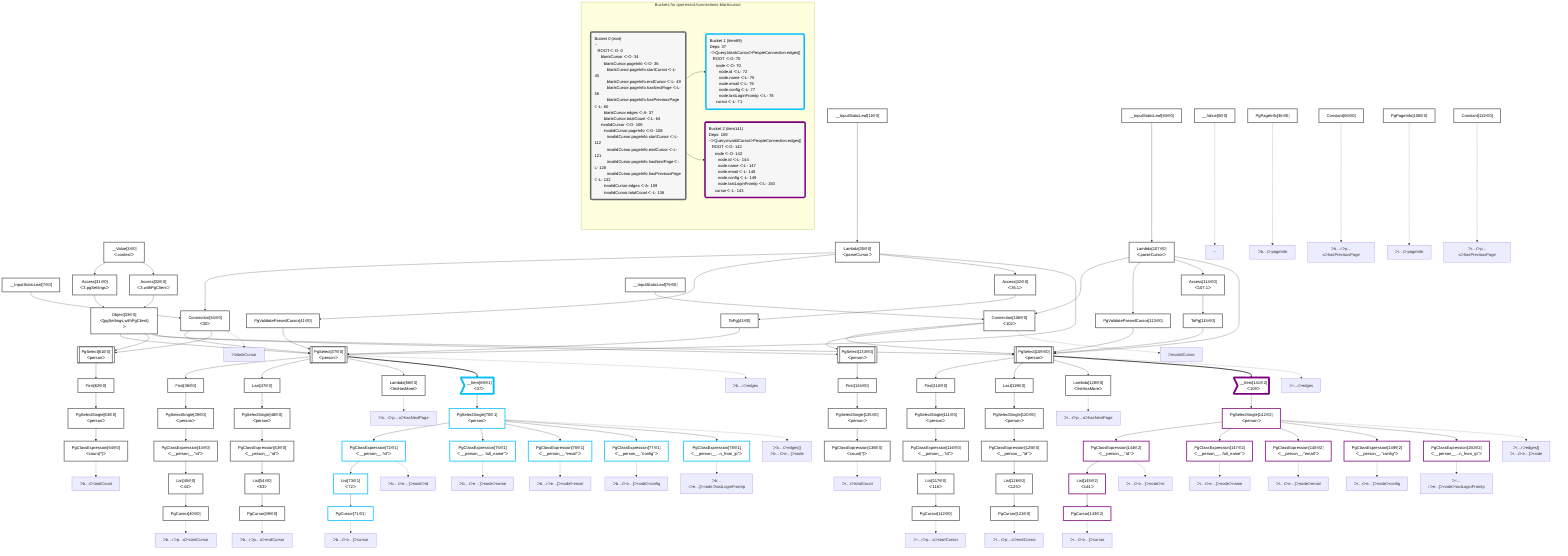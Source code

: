graph TD
    classDef path fill:#eee,stroke:#000,color:#000
    classDef plan fill:#fff,stroke-width:3px,color:#000
    classDef itemplan fill:#fff,stroke-width:6px,color:#000
    classDef sideeffectplan fill:#f00,stroke-width:6px,color:#000
    classDef bucket fill:#f6f6f6,color:#000,stroke-width:6px,text-align:left


    %% define plans
    __Value0["__Value[0∈0]"]:::plan
    __Value3["__Value[3∈0]<br />ᐸcontextᐳ"]:::plan
    __InputStaticLeaf7["__InputStaticLeaf[7∈0]"]:::plan
    __InputStaticLeaf11["__InputStaticLeaf[11∈0]"]:::plan
    Access31["Access[31∈0]<br />ᐸ3.pgSettingsᐳ"]:::plan
    Access32["Access[32∈0]<br />ᐸ3.withPgClientᐳ"]:::plan
    Object33["Object[33∈0]<br />ᐸ{pgSettings,withPgClient}ᐳ"]:::plan
    Lambda35["Lambda[35∈0]<br />ᐸparseCursorᐳ"]:::plan
    Connection34["Connection[34∈0]<br />ᐸ30ᐳ"]:::plan
    PgPageInfo36["PgPageInfo[36∈0]"]:::plan
    PgValidateParsedCursor41["PgValidateParsedCursor[41∈0]"]:::plan
    Access42["Access[42∈0]<br />ᐸ35.1ᐳ"]:::plan
    ToPg43["ToPg[43∈0]"]:::plan
    PgSelect37[["PgSelect[37∈0]<br />ᐸpersonᐳ"]]:::plan
    First38["First[38∈0]"]:::plan
    PgSelectSingle39["PgSelectSingle[39∈0]<br />ᐸpersonᐳ"]:::plan
    PgClassExpression44["PgClassExpression[44∈0]<br />ᐸ__person__.”id”ᐳ"]:::plan
    List45["List[45∈0]<br />ᐸ44ᐳ"]:::plan
    PgCursor40["PgCursor[40∈0]"]:::plan
    Last47["Last[47∈0]"]:::plan
    PgSelectSingle48["PgSelectSingle[48∈0]<br />ᐸpersonᐳ"]:::plan
    PgClassExpression53["PgClassExpression[53∈0]<br />ᐸ__person__.”id”ᐳ"]:::plan
    List54["List[54∈0]<br />ᐸ53ᐳ"]:::plan
    PgCursor49["PgCursor[49∈0]"]:::plan
    Lambda56["Lambda[56∈0]<br />ᐸlistHasMoreᐳ"]:::plan
    Constant60["Constant[60∈0]"]:::plan
    PgSelect61[["PgSelect[61∈0]<br />ᐸpersonᐳ"]]:::plan
    First62["First[62∈0]"]:::plan
    PgSelectSingle63["PgSelectSingle[63∈0]<br />ᐸpersonᐳ"]:::plan
    PgClassExpression64["PgClassExpression[64∈0]<br />ᐸcount(*)ᐳ"]:::plan
    __Item69>"__Item[69∈1]<br />ᐸ37ᐳ"]:::itemplan
    PgSelectSingle70["PgSelectSingle[70∈1]<br />ᐸpersonᐳ"]:::plan
    PgClassExpression72["PgClassExpression[72∈1]<br />ᐸ__person__.”id”ᐳ"]:::plan
    List73["List[73∈1]<br />ᐸ72ᐳ"]:::plan
    PgCursor71["PgCursor[71∈1]"]:::plan
    PgClassExpression75["PgClassExpression[75∈1]<br />ᐸ__person__...full_name”ᐳ"]:::plan
    PgClassExpression76["PgClassExpression[76∈1]<br />ᐸ__person__.”email”ᐳ"]:::plan
    PgClassExpression77["PgClassExpression[77∈1]<br />ᐸ__person__.”config”ᐳ"]:::plan
    PgClassExpression78["PgClassExpression[78∈1]<br />ᐸ__person__...n_from_ip”ᐳ"]:::plan
    __InputStaticLeaf79["__InputStaticLeaf[79∈0]"]:::plan
    __InputStaticLeaf83["__InputStaticLeaf[83∈0]"]:::plan
    Lambda107["Lambda[107∈0]<br />ᐸparseCursorᐳ"]:::plan
    Connection106["Connection[106∈0]<br />ᐸ102ᐳ"]:::plan
    PgPageInfo108["PgPageInfo[108∈0]"]:::plan
    PgValidateParsedCursor113["PgValidateParsedCursor[113∈0]"]:::plan
    Access114["Access[114∈0]<br />ᐸ107.1ᐳ"]:::plan
    ToPg115["ToPg[115∈0]"]:::plan
    PgSelect109[["PgSelect[109∈0]<br />ᐸpersonᐳ"]]:::plan
    First110["First[110∈0]"]:::plan
    PgSelectSingle111["PgSelectSingle[111∈0]<br />ᐸpersonᐳ"]:::plan
    PgClassExpression116["PgClassExpression[116∈0]<br />ᐸ__person__.”id”ᐳ"]:::plan
    List117["List[117∈0]<br />ᐸ116ᐳ"]:::plan
    PgCursor112["PgCursor[112∈0]"]:::plan
    Last119["Last[119∈0]"]:::plan
    PgSelectSingle120["PgSelectSingle[120∈0]<br />ᐸpersonᐳ"]:::plan
    PgClassExpression125["PgClassExpression[125∈0]<br />ᐸ__person__.”id”ᐳ"]:::plan
    List126["List[126∈0]<br />ᐸ125ᐳ"]:::plan
    PgCursor121["PgCursor[121∈0]"]:::plan
    Lambda128["Lambda[128∈0]<br />ᐸlistHasMoreᐳ"]:::plan
    Constant132["Constant[132∈0]"]:::plan
    PgSelect133[["PgSelect[133∈0]<br />ᐸpersonᐳ"]]:::plan
    First134["First[134∈0]"]:::plan
    PgSelectSingle135["PgSelectSingle[135∈0]<br />ᐸpersonᐳ"]:::plan
    PgClassExpression136["PgClassExpression[136∈0]<br />ᐸcount(*)ᐳ"]:::plan
    __Item141>"__Item[141∈2]<br />ᐸ109ᐳ"]:::itemplan
    PgSelectSingle142["PgSelectSingle[142∈2]<br />ᐸpersonᐳ"]:::plan
    PgClassExpression144["PgClassExpression[144∈2]<br />ᐸ__person__.”id”ᐳ"]:::plan
    List145["List[145∈2]<br />ᐸ144ᐳ"]:::plan
    PgCursor143["PgCursor[143∈2]"]:::plan
    PgClassExpression147["PgClassExpression[147∈2]<br />ᐸ__person__...full_name”ᐳ"]:::plan
    PgClassExpression148["PgClassExpression[148∈2]<br />ᐸ__person__.”email”ᐳ"]:::plan
    PgClassExpression149["PgClassExpression[149∈2]<br />ᐸ__person__.”config”ᐳ"]:::plan
    PgClassExpression150["PgClassExpression[150∈2]<br />ᐸ__person__...n_from_ip”ᐳ"]:::plan

    %% plan dependencies
    __Value3 --> Access31
    __Value3 --> Access32
    Access31 & Access32 --> Object33
    __InputStaticLeaf11 --> Lambda35
    __InputStaticLeaf7 & Lambda35 --> Connection34
    Lambda35 --> PgValidateParsedCursor41
    Lambda35 --> Access42
    Access42 --> ToPg43
    Object33 & Connection34 & Lambda35 & PgValidateParsedCursor41 & ToPg43 --> PgSelect37
    PgSelect37 --> First38
    First38 --> PgSelectSingle39
    PgSelectSingle39 --> PgClassExpression44
    PgClassExpression44 --> List45
    List45 --> PgCursor40
    PgSelect37 --> Last47
    Last47 --> PgSelectSingle48
    PgSelectSingle48 --> PgClassExpression53
    PgClassExpression53 --> List54
    List54 --> PgCursor49
    PgSelect37 --> Lambda56
    Object33 & Connection34 --> PgSelect61
    PgSelect61 --> First62
    First62 --> PgSelectSingle63
    PgSelectSingle63 --> PgClassExpression64
    PgSelect37 ==> __Item69
    __Item69 --> PgSelectSingle70
    PgSelectSingle70 --> PgClassExpression72
    PgClassExpression72 --> List73
    List73 --> PgCursor71
    PgSelectSingle70 --> PgClassExpression75
    PgSelectSingle70 --> PgClassExpression76
    PgSelectSingle70 --> PgClassExpression77
    PgSelectSingle70 --> PgClassExpression78
    __InputStaticLeaf83 --> Lambda107
    __InputStaticLeaf79 & Lambda107 --> Connection106
    Lambda107 --> PgValidateParsedCursor113
    Lambda107 --> Access114
    Access114 --> ToPg115
    Object33 & Connection106 & Lambda107 & PgValidateParsedCursor113 & ToPg115 --> PgSelect109
    PgSelect109 --> First110
    First110 --> PgSelectSingle111
    PgSelectSingle111 --> PgClassExpression116
    PgClassExpression116 --> List117
    List117 --> PgCursor112
    PgSelect109 --> Last119
    Last119 --> PgSelectSingle120
    PgSelectSingle120 --> PgClassExpression125
    PgClassExpression125 --> List126
    List126 --> PgCursor121
    PgSelect109 --> Lambda128
    Object33 & Connection106 --> PgSelect133
    PgSelect133 --> First134
    First134 --> PgSelectSingle135
    PgSelectSingle135 --> PgClassExpression136
    PgSelect109 ==> __Item141
    __Item141 --> PgSelectSingle142
    PgSelectSingle142 --> PgClassExpression144
    PgClassExpression144 --> List145
    List145 --> PgCursor143
    PgSelectSingle142 --> PgClassExpression147
    PgSelectSingle142 --> PgClassExpression148
    PgSelectSingle142 --> PgClassExpression149
    PgSelectSingle142 --> PgClassExpression150

    %% plan-to-path relationships
    P0["~"]
    __Value0 -.-> P0
    P34["ᐳblankCursor"]
    Connection34 -.-> P34
    P36["ᐳb…rᐳpageInfo"]
    PgPageInfo36 -.-> P36
    P37["ᐳb…rᐳedges"]
    PgSelect37 -.-> P37
    P40["ᐳb…rᐳp…oᐳstartCursor"]
    PgCursor40 -.-> P40
    P49["ᐳb…rᐳp…oᐳendCursor"]
    PgCursor49 -.-> P49
    P56["ᐳb…rᐳp…oᐳhasNextPage"]
    Lambda56 -.-> P56
    P60["ᐳb…rᐳp…oᐳhasPreviousPage"]
    Constant60 -.-> P60
    P64["ᐳb…rᐳtotalCount"]
    PgClassExpression64 -.-> P64
    P70["ᐳb…rᐳedges[]<br />ᐳb…rᐳe…]ᐳnode"]
    PgSelectSingle70 -.-> P70
    P71["ᐳb…rᐳe…]ᐳcursor"]
    PgCursor71 -.-> P71
    P72["ᐳb…rᐳe…]ᐳnodeᐳid"]
    PgClassExpression72 -.-> P72
    P75["ᐳb…rᐳe…]ᐳnodeᐳname"]
    PgClassExpression75 -.-> P75
    P76["ᐳb…rᐳe…]ᐳnodeᐳemail"]
    PgClassExpression76 -.-> P76
    P77["ᐳb…rᐳe…]ᐳnodeᐳconfig"]
    PgClassExpression77 -.-> P77
    P78["ᐳb…rᐳe…]ᐳnodeᐳlastLoginFromIp"]
    PgClassExpression78 -.-> P78
    P106["ᐳinvalidCursor"]
    Connection106 -.-> P106
    P108["ᐳi…rᐳpageInfo"]
    PgPageInfo108 -.-> P108
    P109["ᐳi…rᐳedges"]
    PgSelect109 -.-> P109
    P112["ᐳi…rᐳp…oᐳstartCursor"]
    PgCursor112 -.-> P112
    P121["ᐳi…rᐳp…oᐳendCursor"]
    PgCursor121 -.-> P121
    P128["ᐳi…rᐳp…oᐳhasNextPage"]
    Lambda128 -.-> P128
    P132["ᐳi…rᐳp…oᐳhasPreviousPage"]
    Constant132 -.-> P132
    P136["ᐳi…rᐳtotalCount"]
    PgClassExpression136 -.-> P136
    P142["ᐳi…rᐳedges[]<br />ᐳi…rᐳe…]ᐳnode"]
    PgSelectSingle142 -.-> P142
    P143["ᐳi…rᐳe…]ᐳcursor"]
    PgCursor143 -.-> P143
    P144["ᐳi…rᐳe…]ᐳnodeᐳid"]
    PgClassExpression144 -.-> P144
    P147["ᐳi…rᐳe…]ᐳnodeᐳname"]
    PgClassExpression147 -.-> P147
    P148["ᐳi…rᐳe…]ᐳnodeᐳemail"]
    PgClassExpression148 -.-> P148
    P149["ᐳi…rᐳe…]ᐳnodeᐳconfig"]
    PgClassExpression149 -.-> P149
    P150["ᐳi…rᐳe…]ᐳnodeᐳlastLoginFromIp"]
    PgClassExpression150 -.-> P150

    subgraph "Buckets for queries/v4/connections-blankcursor"
    Bucket0("Bucket 0 (root)<br />~<br />⠀ROOT ᐸ-O- 0<br />⠀⠀blankCursor ᐸ-O- 34<br />⠀⠀⠀blankCursor.pageInfo ᐸ-O- 36<br />⠀⠀⠀⠀blankCursor.pageInfo.startCursor ᐸ-L- 40<br />⠀⠀⠀⠀blankCursor.pageInfo.endCursor ᐸ-L- 49<br />⠀⠀⠀⠀blankCursor.pageInfo.hasNextPage ᐸ-L- 56<br />⠀⠀⠀⠀blankCursor.pageInfo.hasPreviousPage ᐸ-L- 60<br />⠀⠀⠀blankCursor.edges ᐸ-A- 37<br />⠀⠀⠀blankCursor.totalCount ᐸ-L- 64<br />⠀⠀invalidCursor ᐸ-O- 106<br />⠀⠀⠀invalidCursor.pageInfo ᐸ-O- 108<br />⠀⠀⠀⠀invalidCursor.pageInfo.startCursor ᐸ-L- 112<br />⠀⠀⠀⠀invalidCursor.pageInfo.endCursor ᐸ-L- 121<br />⠀⠀⠀⠀invalidCursor.pageInfo.hasNextPage ᐸ-L- 128<br />⠀⠀⠀⠀invalidCursor.pageInfo.hasPreviousPage ᐸ-L- 132<br />⠀⠀⠀invalidCursor.edges ᐸ-A- 109<br />⠀⠀⠀invalidCursor.totalCount ᐸ-L- 136"):::bucket
    classDef bucket0 stroke:#696969
    class Bucket0,__Value0,__Value3,__InputStaticLeaf7,__InputStaticLeaf11,Access31,Access32,Object33,Connection34,Lambda35,PgPageInfo36,PgSelect37,First38,PgSelectSingle39,PgCursor40,PgValidateParsedCursor41,Access42,ToPg43,PgClassExpression44,List45,Last47,PgSelectSingle48,PgCursor49,PgClassExpression53,List54,Lambda56,Constant60,PgSelect61,First62,PgSelectSingle63,PgClassExpression64,__InputStaticLeaf79,__InputStaticLeaf83,Connection106,Lambda107,PgPageInfo108,PgSelect109,First110,PgSelectSingle111,PgCursor112,PgValidateParsedCursor113,Access114,ToPg115,PgClassExpression116,List117,Last119,PgSelectSingle120,PgCursor121,PgClassExpression125,List126,Lambda128,Constant132,PgSelect133,First134,PgSelectSingle135,PgClassExpression136 bucket0
    Bucket1("Bucket 1 (item69)<br />Deps: 37<br />~ᐳQuery.blankCursorᐳPeopleConnection.edges[]<br />⠀ROOT ᐸ-O- 70<br />⠀⠀node ᐸ-O- 70<br />⠀⠀⠀node.id ᐸ-L- 72<br />⠀⠀⠀node.name ᐸ-L- 75<br />⠀⠀⠀node.email ᐸ-L- 76<br />⠀⠀⠀node.config ᐸ-L- 77<br />⠀⠀⠀node.lastLoginFromIp ᐸ-L- 78<br />⠀⠀cursor ᐸ-L- 71"):::bucket
    classDef bucket1 stroke:#00bfff
    class Bucket1,__Item69,PgSelectSingle70,PgCursor71,PgClassExpression72,List73,PgClassExpression75,PgClassExpression76,PgClassExpression77,PgClassExpression78 bucket1
    Bucket2("Bucket 2 (item141)<br />Deps: 109<br />~ᐳQuery.invalidCursorᐳPeopleConnection.edges[]<br />⠀ROOT ᐸ-O- 142<br />⠀⠀node ᐸ-O- 142<br />⠀⠀⠀node.id ᐸ-L- 144<br />⠀⠀⠀node.name ᐸ-L- 147<br />⠀⠀⠀node.email ᐸ-L- 148<br />⠀⠀⠀node.config ᐸ-L- 149<br />⠀⠀⠀node.lastLoginFromIp ᐸ-L- 150<br />⠀⠀cursor ᐸ-L- 143"):::bucket
    classDef bucket2 stroke:#7f007f
    class Bucket2,__Item141,PgSelectSingle142,PgCursor143,PgClassExpression144,List145,PgClassExpression147,PgClassExpression148,PgClassExpression149,PgClassExpression150 bucket2
    Bucket0 --> Bucket1 & Bucket2
    end